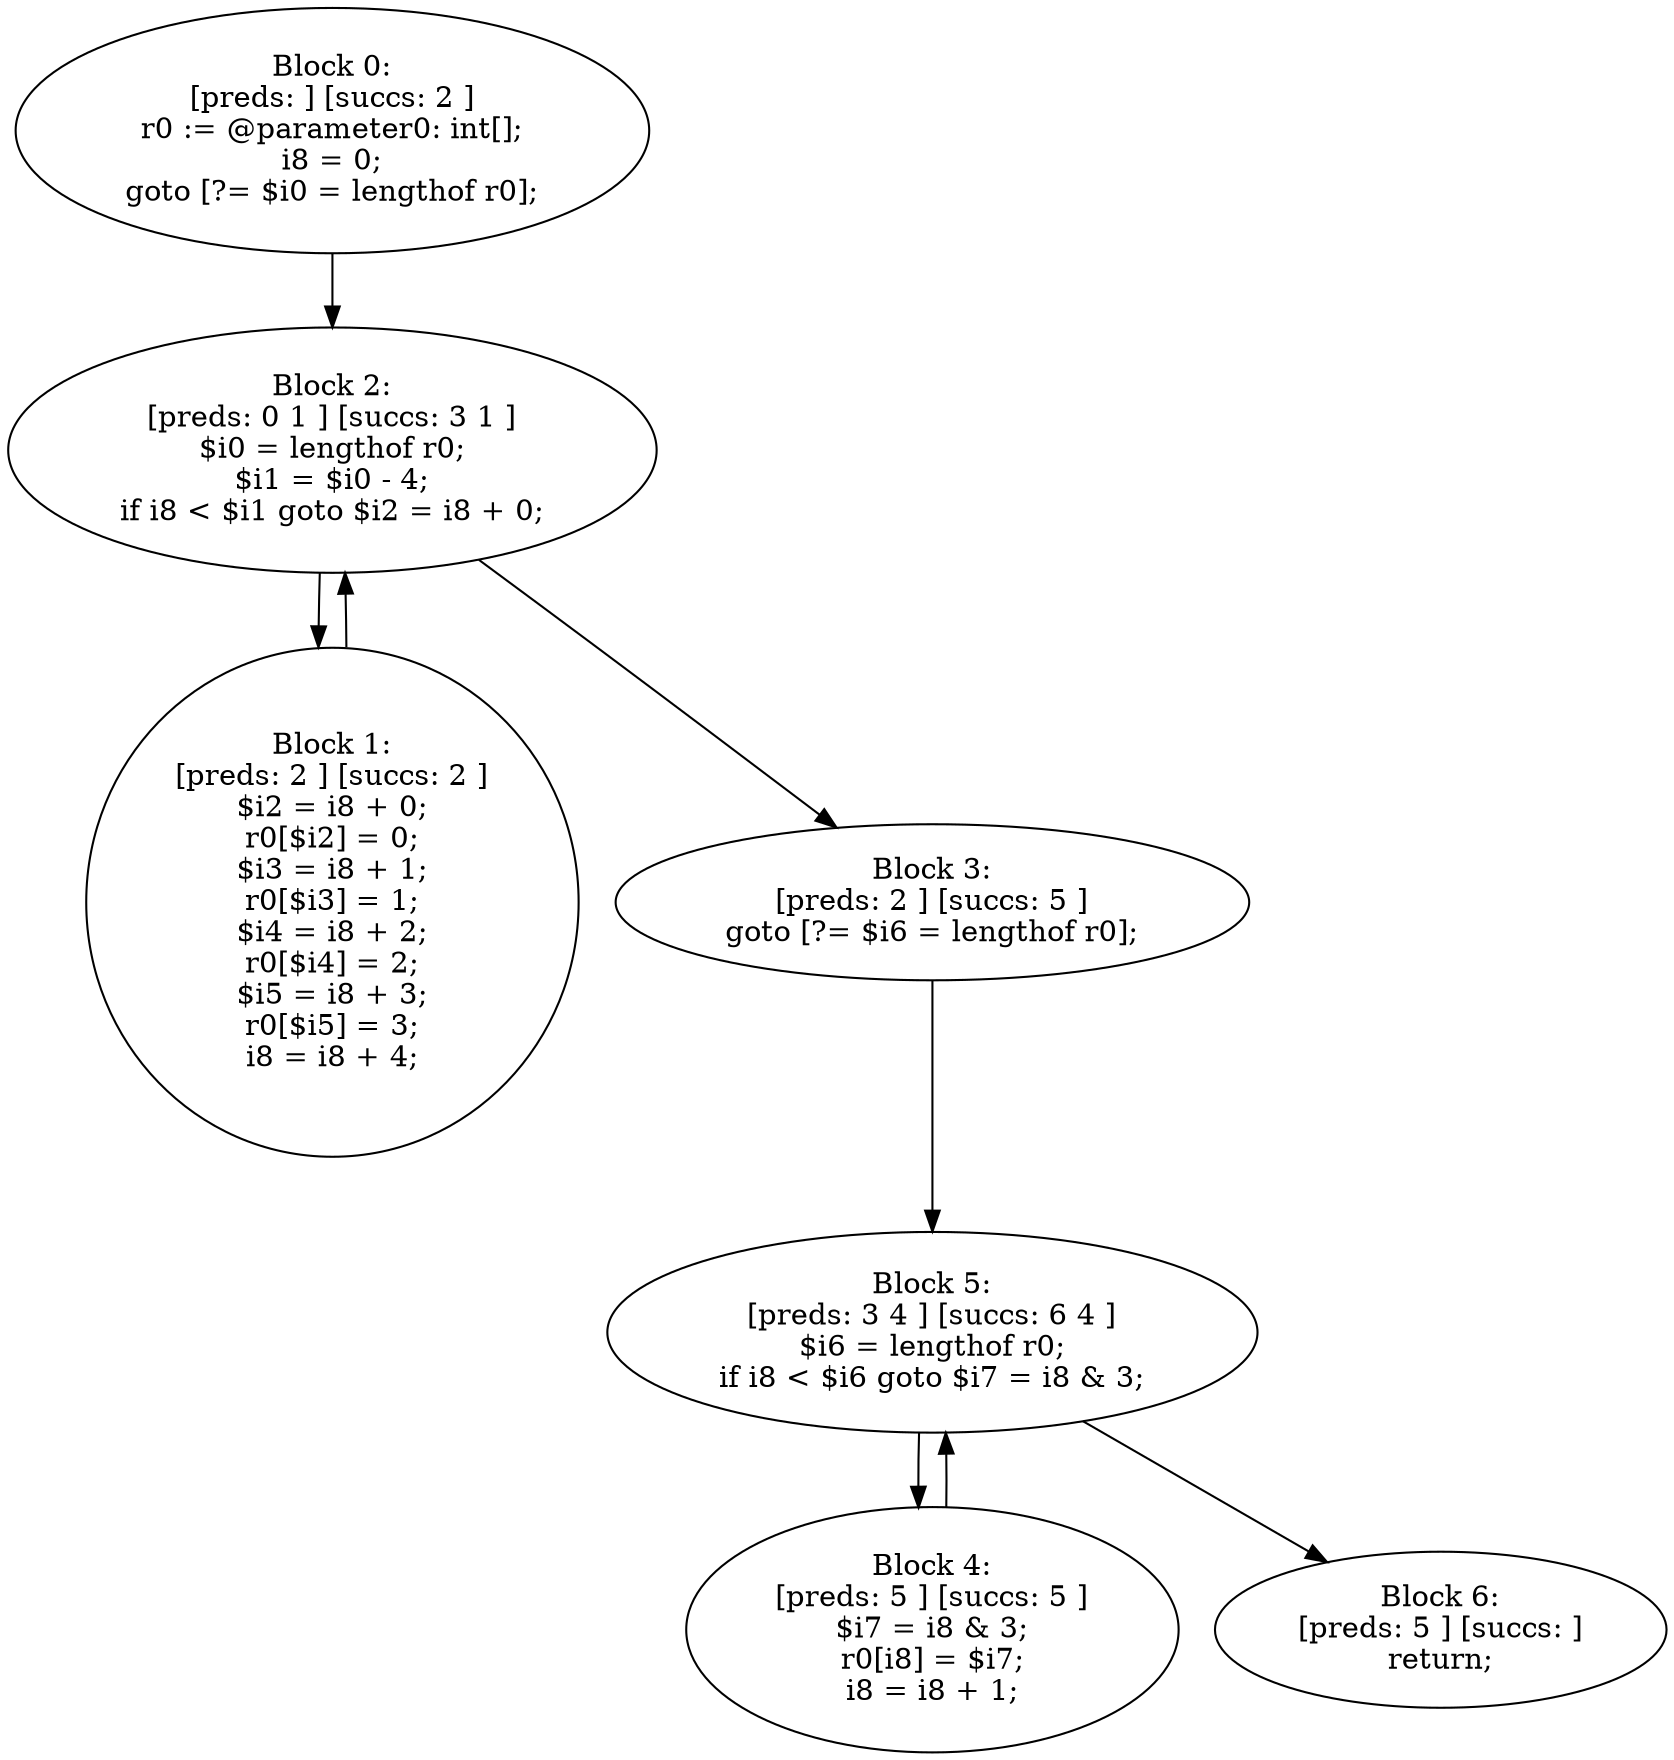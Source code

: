 digraph "unitGraph" {
    "Block 0:
[preds: ] [succs: 2 ]
r0 := @parameter0: int[];
i8 = 0;
goto [?= $i0 = lengthof r0];
"
    "Block 1:
[preds: 2 ] [succs: 2 ]
$i2 = i8 + 0;
r0[$i2] = 0;
$i3 = i8 + 1;
r0[$i3] = 1;
$i4 = i8 + 2;
r0[$i4] = 2;
$i5 = i8 + 3;
r0[$i5] = 3;
i8 = i8 + 4;
"
    "Block 2:
[preds: 0 1 ] [succs: 3 1 ]
$i0 = lengthof r0;
$i1 = $i0 - 4;
if i8 < $i1 goto $i2 = i8 + 0;
"
    "Block 3:
[preds: 2 ] [succs: 5 ]
goto [?= $i6 = lengthof r0];
"
    "Block 4:
[preds: 5 ] [succs: 5 ]
$i7 = i8 & 3;
r0[i8] = $i7;
i8 = i8 + 1;
"
    "Block 5:
[preds: 3 4 ] [succs: 6 4 ]
$i6 = lengthof r0;
if i8 < $i6 goto $i7 = i8 & 3;
"
    "Block 6:
[preds: 5 ] [succs: ]
return;
"
    "Block 0:
[preds: ] [succs: 2 ]
r0 := @parameter0: int[];
i8 = 0;
goto [?= $i0 = lengthof r0];
"->"Block 2:
[preds: 0 1 ] [succs: 3 1 ]
$i0 = lengthof r0;
$i1 = $i0 - 4;
if i8 < $i1 goto $i2 = i8 + 0;
";
    "Block 1:
[preds: 2 ] [succs: 2 ]
$i2 = i8 + 0;
r0[$i2] = 0;
$i3 = i8 + 1;
r0[$i3] = 1;
$i4 = i8 + 2;
r0[$i4] = 2;
$i5 = i8 + 3;
r0[$i5] = 3;
i8 = i8 + 4;
"->"Block 2:
[preds: 0 1 ] [succs: 3 1 ]
$i0 = lengthof r0;
$i1 = $i0 - 4;
if i8 < $i1 goto $i2 = i8 + 0;
";
    "Block 2:
[preds: 0 1 ] [succs: 3 1 ]
$i0 = lengthof r0;
$i1 = $i0 - 4;
if i8 < $i1 goto $i2 = i8 + 0;
"->"Block 3:
[preds: 2 ] [succs: 5 ]
goto [?= $i6 = lengthof r0];
";
    "Block 2:
[preds: 0 1 ] [succs: 3 1 ]
$i0 = lengthof r0;
$i1 = $i0 - 4;
if i8 < $i1 goto $i2 = i8 + 0;
"->"Block 1:
[preds: 2 ] [succs: 2 ]
$i2 = i8 + 0;
r0[$i2] = 0;
$i3 = i8 + 1;
r0[$i3] = 1;
$i4 = i8 + 2;
r0[$i4] = 2;
$i5 = i8 + 3;
r0[$i5] = 3;
i8 = i8 + 4;
";
    "Block 3:
[preds: 2 ] [succs: 5 ]
goto [?= $i6 = lengthof r0];
"->"Block 5:
[preds: 3 4 ] [succs: 6 4 ]
$i6 = lengthof r0;
if i8 < $i6 goto $i7 = i8 & 3;
";
    "Block 4:
[preds: 5 ] [succs: 5 ]
$i7 = i8 & 3;
r0[i8] = $i7;
i8 = i8 + 1;
"->"Block 5:
[preds: 3 4 ] [succs: 6 4 ]
$i6 = lengthof r0;
if i8 < $i6 goto $i7 = i8 & 3;
";
    "Block 5:
[preds: 3 4 ] [succs: 6 4 ]
$i6 = lengthof r0;
if i8 < $i6 goto $i7 = i8 & 3;
"->"Block 6:
[preds: 5 ] [succs: ]
return;
";
    "Block 5:
[preds: 3 4 ] [succs: 6 4 ]
$i6 = lengthof r0;
if i8 < $i6 goto $i7 = i8 & 3;
"->"Block 4:
[preds: 5 ] [succs: 5 ]
$i7 = i8 & 3;
r0[i8] = $i7;
i8 = i8 + 1;
";
}
